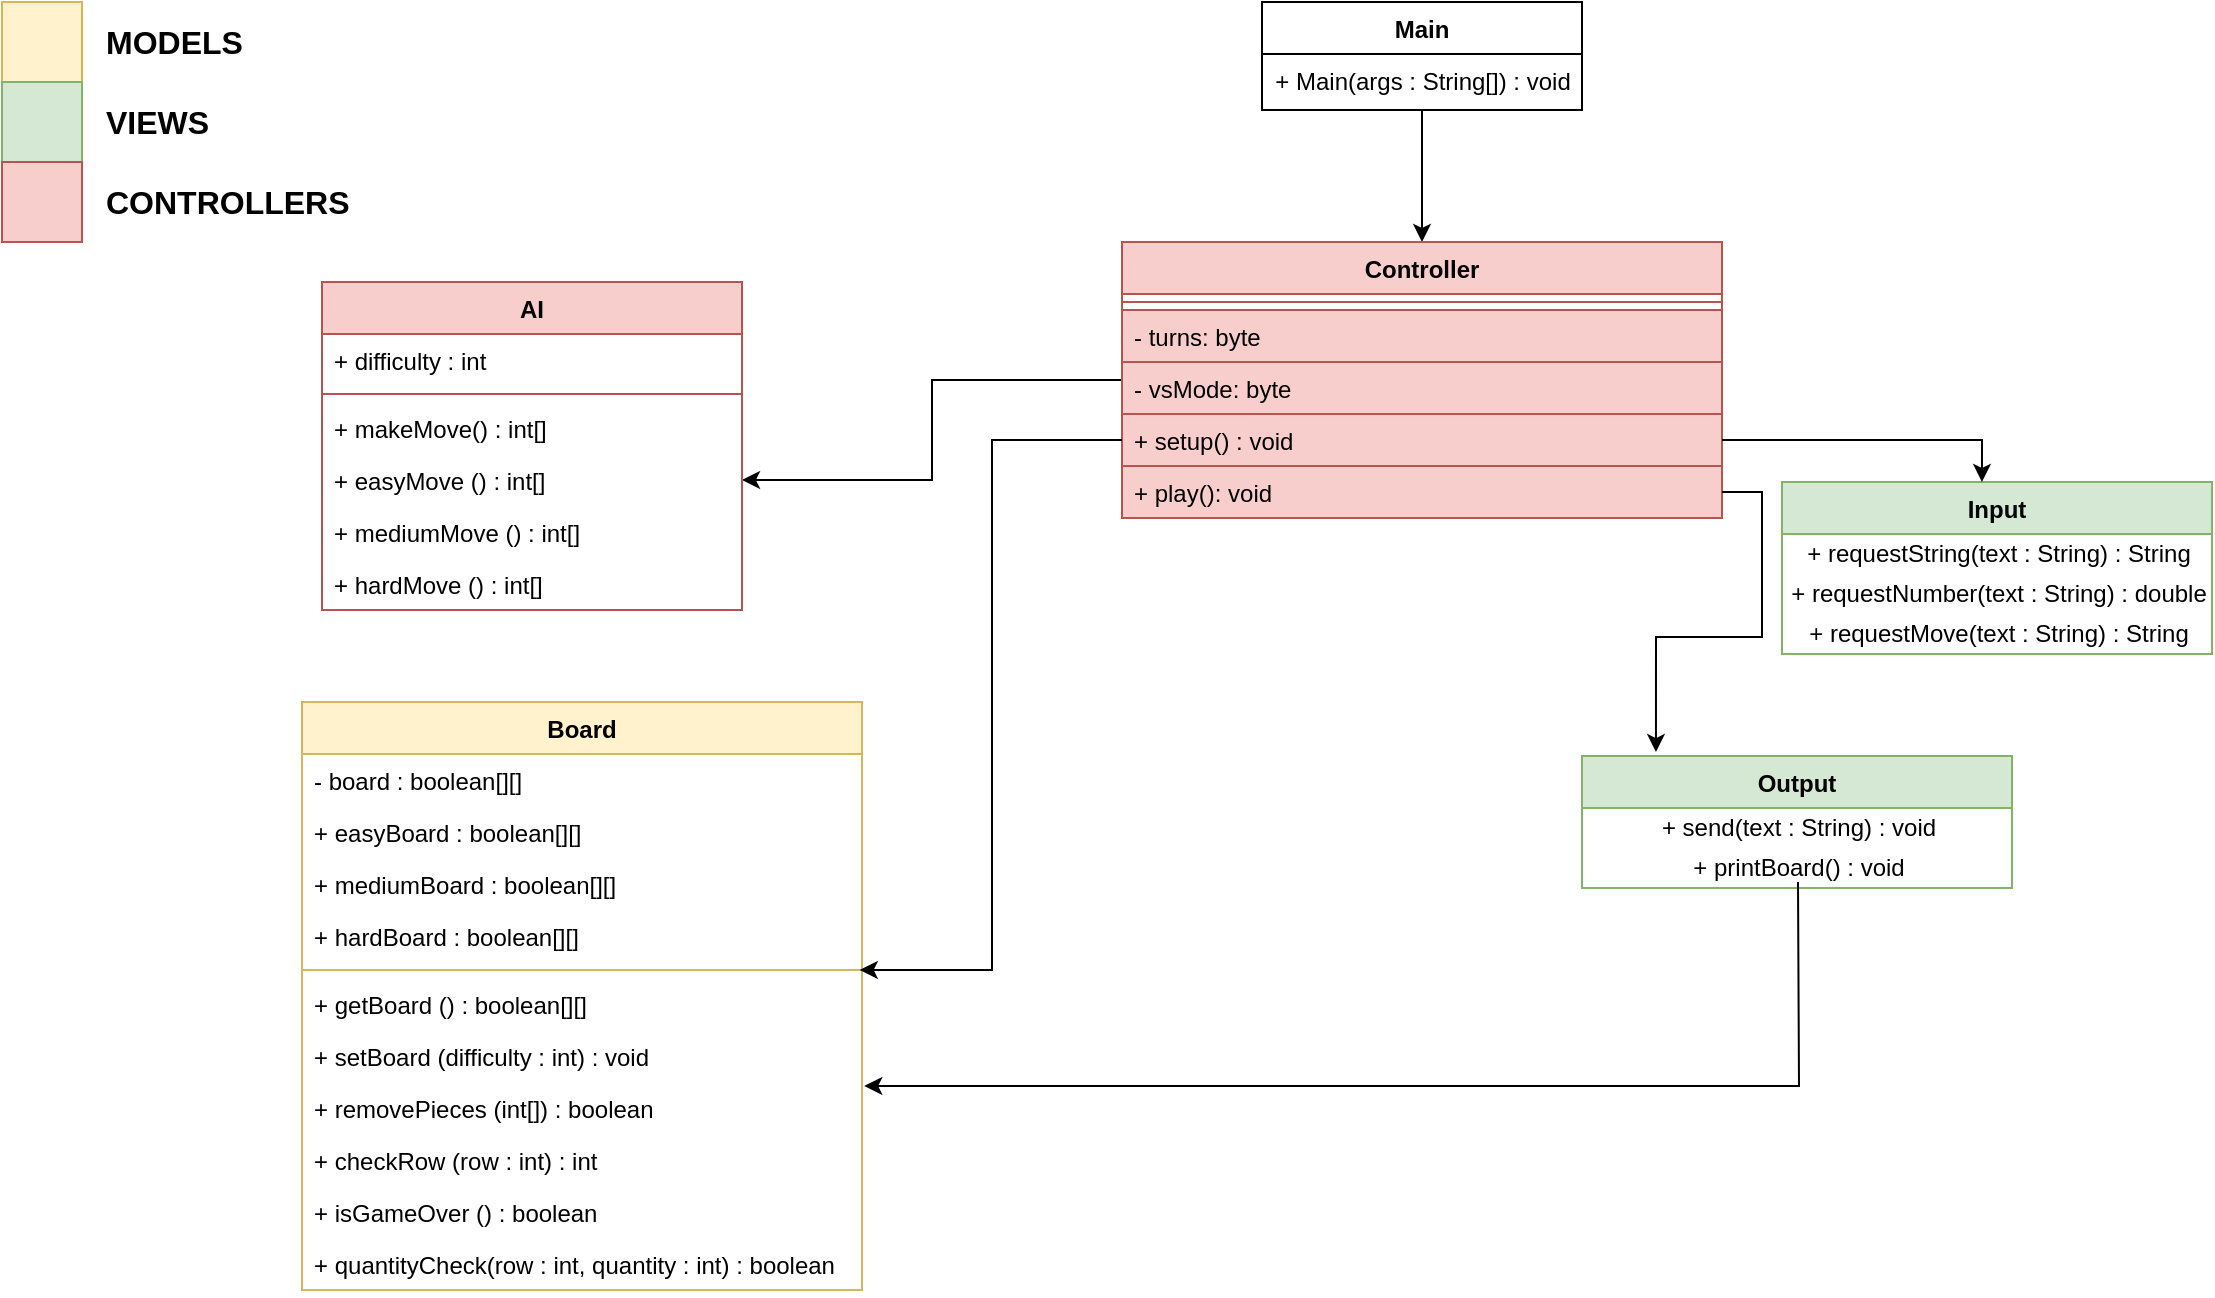 <mxfile version="14.2.6" type="github">
  <diagram id="pWFZoJegDxwp1GIt3hyY" name="Page-1">
    <mxGraphModel dx="1422" dy="800" grid="1" gridSize="10" guides="1" tooltips="1" connect="1" arrows="1" fold="1" page="1" pageScale="1" pageWidth="1600" pageHeight="900" math="0" shadow="0">
      <root>
        <mxCell id="0" />
        <mxCell id="1" parent="0" />
        <mxCell id="A1Wu_YWmdqcW-C_5wV94-1" value="" style="rounded=0;whiteSpace=wrap;html=1;fillColor=#fff2cc;strokeColor=#d6b656;" parent="1" vertex="1">
          <mxGeometry x="40" y="40" width="40" height="40" as="geometry" />
        </mxCell>
        <mxCell id="A1Wu_YWmdqcW-C_5wV94-3" value="&lt;div&gt;&lt;b&gt;&lt;font style=&quot;font-size: 16px&quot;&gt;MODELS&lt;/font&gt;&lt;/b&gt;&lt;/div&gt;" style="text;html=1;strokeColor=none;fillColor=none;align=left;verticalAlign=middle;whiteSpace=wrap;rounded=0;" parent="1" vertex="1">
          <mxGeometry x="90" y="45" width="40" height="30" as="geometry" />
        </mxCell>
        <mxCell id="A1Wu_YWmdqcW-C_5wV94-15" value="" style="rounded=0;whiteSpace=wrap;html=1;fillColor=#d5e8d4;strokeColor=#82b366;" parent="1" vertex="1">
          <mxGeometry x="40" y="80" width="40" height="40" as="geometry" />
        </mxCell>
        <mxCell id="zS-g0ZhtimNW-YeYxml8-1" style="edgeStyle=orthogonalEdgeStyle;rounded=0;orthogonalLoop=1;jettySize=auto;html=1;" parent="1" source="D3gTaqkecf6DyPZ493wq-1" target="19lG_uVeL97vFgO-0xfy-1" edge="1">
          <mxGeometry relative="1" as="geometry" />
        </mxCell>
        <mxCell id="D3gTaqkecf6DyPZ493wq-1" value="Main" style="swimlane;fontStyle=1;align=center;verticalAlign=top;childLayout=stackLayout;horizontal=1;startSize=26;horizontalStack=0;resizeParent=1;resizeParentMax=0;resizeLast=0;collapsible=1;marginBottom=0;" parent="1" vertex="1">
          <mxGeometry x="670" y="40" width="160" height="54" as="geometry" />
        </mxCell>
        <mxCell id="D3gTaqkecf6DyPZ493wq-23" value="" style="rounded=0;whiteSpace=wrap;html=1;fillColor=#f8cecc;strokeColor=#b85450;" parent="1" vertex="1">
          <mxGeometry x="40" y="120" width="40" height="40" as="geometry" />
        </mxCell>
        <mxCell id="D3gTaqkecf6DyPZ493wq-24" value="&lt;div&gt;&lt;b&gt;&lt;font style=&quot;font-size: 16px&quot;&gt;CONTROLLERS&lt;/font&gt;&lt;/b&gt;&lt;/div&gt;" style="text;html=1;strokeColor=none;fillColor=none;align=left;verticalAlign=middle;whiteSpace=wrap;rounded=0;" parent="1" vertex="1">
          <mxGeometry x="90" y="125" width="40" height="30" as="geometry" />
        </mxCell>
        <mxCell id="D3gTaqkecf6DyPZ493wq-30" value="&lt;div&gt;&lt;b&gt;&lt;font style=&quot;font-size: 16px&quot;&gt;VIEWS&lt;/font&gt;&lt;/b&gt;&lt;/div&gt;" style="text;html=1;strokeColor=none;fillColor=none;align=left;verticalAlign=middle;whiteSpace=wrap;rounded=0;" parent="1" vertex="1">
          <mxGeometry x="90" y="85" width="40" height="30" as="geometry" />
        </mxCell>
        <mxCell id="D3gTaqkecf6DyPZ493wq-68" value="+ Main(args : String[]) : void&lt;br&gt;" style="text;html=1;align=center;verticalAlign=middle;resizable=0;points=[];autosize=1;" parent="1" vertex="1">
          <mxGeometry x="670" y="70" width="160" height="20" as="geometry" />
        </mxCell>
        <mxCell id="D3gTaqkecf6DyPZ493wq-71" value="Input" style="swimlane;fontStyle=1;align=center;verticalAlign=top;childLayout=stackLayout;horizontal=1;startSize=26;horizontalStack=0;resizeParent=1;resizeParentMax=0;resizeLast=0;collapsible=1;marginBottom=0;fillColor=#d5e8d4;strokeColor=#82b366;" parent="1" vertex="1">
          <mxGeometry x="930" y="280" width="215" height="86" as="geometry" />
        </mxCell>
        <mxCell id="D3gTaqkecf6DyPZ493wq-73" value="+ requestString(text : String) : String" style="text;html=1;align=center;verticalAlign=middle;resizable=0;points=[];autosize=1;" parent="D3gTaqkecf6DyPZ493wq-71" vertex="1">
          <mxGeometry y="26" width="215" height="20" as="geometry" />
        </mxCell>
        <mxCell id="D3gTaqkecf6DyPZ493wq-74" value="+ requestNumber(text : String) : double" style="text;html=1;align=center;verticalAlign=middle;resizable=0;points=[];autosize=1;" parent="D3gTaqkecf6DyPZ493wq-71" vertex="1">
          <mxGeometry y="46" width="215" height="20" as="geometry" />
        </mxCell>
        <mxCell id="D3gTaqkecf6DyPZ493wq-75" value="+ requestMove(text : String) : String" style="text;html=1;align=center;verticalAlign=middle;resizable=0;points=[];autosize=1;" parent="D3gTaqkecf6DyPZ493wq-71" vertex="1">
          <mxGeometry y="66" width="215" height="20" as="geometry" />
        </mxCell>
        <mxCell id="D3gTaqkecf6DyPZ493wq-77" value="Output" style="swimlane;fontStyle=1;align=center;verticalAlign=top;childLayout=stackLayout;horizontal=1;startSize=26;horizontalStack=0;resizeParent=1;resizeParentMax=0;resizeLast=0;collapsible=1;marginBottom=0;fillColor=#d5e8d4;strokeColor=#82b366;" parent="1" vertex="1">
          <mxGeometry x="830" y="417" width="215" height="66" as="geometry" />
        </mxCell>
        <mxCell id="D3gTaqkecf6DyPZ493wq-78" value="+ send(text : String) : void" style="text;html=1;align=center;verticalAlign=middle;resizable=0;points=[];autosize=1;" parent="D3gTaqkecf6DyPZ493wq-77" vertex="1">
          <mxGeometry y="26" width="215" height="20" as="geometry" />
        </mxCell>
        <mxCell id="D3gTaqkecf6DyPZ493wq-79" value="+ printBoard() : void" style="text;html=1;align=center;verticalAlign=middle;resizable=0;points=[];autosize=1;" parent="D3gTaqkecf6DyPZ493wq-77" vertex="1">
          <mxGeometry y="46" width="215" height="20" as="geometry" />
        </mxCell>
        <mxCell id="leBgiV_H-BsiMfdqfHPN-2" style="edgeStyle=orthogonalEdgeStyle;rounded=0;orthogonalLoop=1;jettySize=auto;html=1;exitX=0;exitY=0.5;exitDx=0;exitDy=0;entryX=1;entryY=0.5;entryDx=0;entryDy=0;" edge="1" parent="1" source="19lG_uVeL97vFgO-0xfy-1" target="leBgiV_H-BsiMfdqfHPN-1">
          <mxGeometry relative="1" as="geometry" />
        </mxCell>
        <mxCell id="19lG_uVeL97vFgO-0xfy-1" value="Controller" style="swimlane;fontStyle=1;align=center;verticalAlign=top;childLayout=stackLayout;horizontal=1;startSize=26;horizontalStack=0;resizeParent=1;resizeParentMax=0;resizeLast=0;collapsible=1;marginBottom=0;fillColor=#f8cecc;strokeColor=#b85450;" parent="1" vertex="1">
          <mxGeometry x="600" y="160" width="300" height="138" as="geometry" />
        </mxCell>
        <mxCell id="19lG_uVeL97vFgO-0xfy-3" value="" style="line;strokeWidth=1;fillColor=#f8cecc;align=left;verticalAlign=middle;spacingTop=-1;spacingLeft=3;spacingRight=3;rotatable=0;labelPosition=right;points=[];portConstraint=eastwest;strokeColor=#b85450;" parent="19lG_uVeL97vFgO-0xfy-1" vertex="1">
          <mxGeometry y="26" width="300" height="8" as="geometry" />
        </mxCell>
        <mxCell id="19lG_uVeL97vFgO-0xfy-13" value="- turns: byte" style="text;strokeColor=#b85450;fillColor=#f8cecc;align=left;verticalAlign=top;spacingLeft=4;spacingRight=4;overflow=hidden;rotatable=0;points=[[0,0.5],[1,0.5]];portConstraint=eastwest;" parent="19lG_uVeL97vFgO-0xfy-1" vertex="1">
          <mxGeometry y="34" width="300" height="26" as="geometry" />
        </mxCell>
        <mxCell id="leBgiV_H-BsiMfdqfHPN-4" value="- vsMode: byte" style="text;strokeColor=#b85450;fillColor=#f8cecc;align=left;verticalAlign=top;spacingLeft=4;spacingRight=4;overflow=hidden;rotatable=0;points=[[0,0.5],[1,0.5]];portConstraint=eastwest;" vertex="1" parent="19lG_uVeL97vFgO-0xfy-1">
          <mxGeometry y="60" width="300" height="26" as="geometry" />
        </mxCell>
        <mxCell id="19lG_uVeL97vFgO-0xfy-11" value="+ setup() : void" style="text;strokeColor=#b85450;fillColor=#f8cecc;align=left;verticalAlign=top;spacingLeft=4;spacingRight=4;overflow=hidden;rotatable=0;points=[[0,0.5],[1,0.5]];portConstraint=eastwest;" parent="19lG_uVeL97vFgO-0xfy-1" vertex="1">
          <mxGeometry y="86" width="300" height="26" as="geometry" />
        </mxCell>
        <mxCell id="19lG_uVeL97vFgO-0xfy-7" value="+ play(): void" style="text;strokeColor=#b85450;fillColor=#f8cecc;align=left;verticalAlign=top;spacingLeft=4;spacingRight=4;overflow=hidden;rotatable=0;points=[[0,0.5],[1,0.5]];portConstraint=eastwest;" parent="19lG_uVeL97vFgO-0xfy-1" vertex="1">
          <mxGeometry y="112" width="300" height="26" as="geometry" />
        </mxCell>
        <mxCell id="AEPX8QQKVouvDzYkh4Kp-5" value="Board" style="swimlane;fontStyle=1;align=center;verticalAlign=top;childLayout=stackLayout;horizontal=1;startSize=26;horizontalStack=0;resizeParent=1;resizeParentMax=0;resizeLast=0;collapsible=1;marginBottom=0;fillColor=#fff2cc;strokeColor=#d6b656;" parent="1" vertex="1">
          <mxGeometry x="190" y="390" width="280" height="294" as="geometry" />
        </mxCell>
        <mxCell id="C1mRVRBlN4i9p-vz0eFi-1" value="- board : boolean[][]" style="text;strokeColor=none;fillColor=none;align=left;verticalAlign=top;spacingLeft=4;spacingRight=4;overflow=hidden;rotatable=0;points=[[0,0.5],[1,0.5]];portConstraint=eastwest;" parent="AEPX8QQKVouvDzYkh4Kp-5" vertex="1">
          <mxGeometry y="26" width="280" height="26" as="geometry" />
        </mxCell>
        <mxCell id="AEPX8QQKVouvDzYkh4Kp-9" value="+ easyBoard : boolean[][]" style="text;strokeColor=none;fillColor=none;align=left;verticalAlign=top;spacingLeft=4;spacingRight=4;overflow=hidden;rotatable=0;points=[[0,0.5],[1,0.5]];portConstraint=eastwest;" parent="AEPX8QQKVouvDzYkh4Kp-5" vertex="1">
          <mxGeometry y="52" width="280" height="26" as="geometry" />
        </mxCell>
        <mxCell id="AEPX8QQKVouvDzYkh4Kp-11" value="+ mediumBoard : boolean[][]" style="text;strokeColor=none;fillColor=none;align=left;verticalAlign=top;spacingLeft=4;spacingRight=4;overflow=hidden;rotatable=0;points=[[0,0.5],[1,0.5]];portConstraint=eastwest;" parent="AEPX8QQKVouvDzYkh4Kp-5" vertex="1">
          <mxGeometry y="78" width="280" height="26" as="geometry" />
        </mxCell>
        <mxCell id="AEPX8QQKVouvDzYkh4Kp-12" value="+ hardBoard : boolean[][]" style="text;strokeColor=none;fillColor=none;align=left;verticalAlign=top;spacingLeft=4;spacingRight=4;overflow=hidden;rotatable=0;points=[[0,0.5],[1,0.5]];portConstraint=eastwest;" parent="AEPX8QQKVouvDzYkh4Kp-5" vertex="1">
          <mxGeometry y="104" width="280" height="26" as="geometry" />
        </mxCell>
        <mxCell id="AEPX8QQKVouvDzYkh4Kp-7" value="" style="line;strokeWidth=1;fillColor=#fff2cc;align=left;verticalAlign=middle;spacingTop=-1;spacingLeft=3;spacingRight=3;rotatable=0;labelPosition=right;points=[];portConstraint=eastwest;strokeColor=#d6b656;" parent="AEPX8QQKVouvDzYkh4Kp-5" vertex="1">
          <mxGeometry y="130" width="280" height="8" as="geometry" />
        </mxCell>
        <mxCell id="C1mRVRBlN4i9p-vz0eFi-2" value="+ getBoard () : boolean[][]" style="text;fillColor=none;align=left;verticalAlign=top;spacingLeft=4;spacingRight=4;overflow=hidden;rotatable=0;points=[[0,0.5],[1,0.5]];portConstraint=eastwest;" parent="AEPX8QQKVouvDzYkh4Kp-5" vertex="1">
          <mxGeometry y="138" width="280" height="26" as="geometry" />
        </mxCell>
        <mxCell id="C1mRVRBlN4i9p-vz0eFi-3" value="+ setBoard (difficulty : int) : void" style="text;fillColor=none;align=left;verticalAlign=top;spacingLeft=4;spacingRight=4;overflow=hidden;rotatable=0;points=[[0,0.5],[1,0.5]];portConstraint=eastwest;" parent="AEPX8QQKVouvDzYkh4Kp-5" vertex="1">
          <mxGeometry y="164" width="280" height="26" as="geometry" />
        </mxCell>
        <mxCell id="C1mRVRBlN4i9p-vz0eFi-4" value="+ removePieces (int[]) : boolean" style="text;fillColor=none;align=left;verticalAlign=top;spacingLeft=4;spacingRight=4;overflow=hidden;rotatable=0;points=[[0,0.5],[1,0.5]];portConstraint=eastwest;" parent="AEPX8QQKVouvDzYkh4Kp-5" vertex="1">
          <mxGeometry y="190" width="280" height="26" as="geometry" />
        </mxCell>
        <mxCell id="9i2cDJY0z38_TuPA4WnP-1" value="+ checkRow (row : int) : int" style="text;fillColor=none;align=left;verticalAlign=top;spacingLeft=4;spacingRight=4;overflow=hidden;rotatable=0;points=[[0,0.5],[1,0.5]];portConstraint=eastwest;" parent="AEPX8QQKVouvDzYkh4Kp-5" vertex="1">
          <mxGeometry y="216" width="280" height="26" as="geometry" />
        </mxCell>
        <mxCell id="leBgiV_H-BsiMfdqfHPN-5" value="+ isGameOver () : boolean" style="text;fillColor=none;align=left;verticalAlign=top;spacingLeft=4;spacingRight=4;overflow=hidden;rotatable=0;points=[[0,0.5],[1,0.5]];portConstraint=eastwest;" vertex="1" parent="AEPX8QQKVouvDzYkh4Kp-5">
          <mxGeometry y="242" width="280" height="26" as="geometry" />
        </mxCell>
        <mxCell id="leBgiV_H-BsiMfdqfHPN-6" value="+ quantityCheck(row : int, quantity : int) : boolean" style="text;fillColor=none;align=left;verticalAlign=top;spacingLeft=4;spacingRight=4;overflow=hidden;rotatable=0;points=[[0,0.5],[1,0.5]];portConstraint=eastwest;" vertex="1" parent="AEPX8QQKVouvDzYkh4Kp-5">
          <mxGeometry y="268" width="280" height="26" as="geometry" />
        </mxCell>
        <mxCell id="zS-g0ZhtimNW-YeYxml8-3" style="edgeStyle=orthogonalEdgeStyle;rounded=0;orthogonalLoop=1;jettySize=auto;html=1;entryX=0.996;entryY=-0.154;entryDx=0;entryDy=0;entryPerimeter=0;" parent="1" source="19lG_uVeL97vFgO-0xfy-11" target="C1mRVRBlN4i9p-vz0eFi-2" edge="1">
          <mxGeometry relative="1" as="geometry" />
        </mxCell>
        <mxCell id="zS-g0ZhtimNW-YeYxml8-4" style="edgeStyle=orthogonalEdgeStyle;rounded=0;orthogonalLoop=1;jettySize=auto;html=1;entryX=0.465;entryY=0;entryDx=0;entryDy=0;entryPerimeter=0;" parent="1" source="19lG_uVeL97vFgO-0xfy-11" target="D3gTaqkecf6DyPZ493wq-71" edge="1">
          <mxGeometry relative="1" as="geometry" />
        </mxCell>
        <mxCell id="zS-g0ZhtimNW-YeYxml8-5" style="edgeStyle=orthogonalEdgeStyle;rounded=0;orthogonalLoop=1;jettySize=auto;html=1;entryX=0.172;entryY=-0.03;entryDx=0;entryDy=0;entryPerimeter=0;" parent="1" source="19lG_uVeL97vFgO-0xfy-7" target="D3gTaqkecf6DyPZ493wq-77" edge="1">
          <mxGeometry relative="1" as="geometry">
            <mxPoint x="900" y="420" as="targetPoint" />
          </mxGeometry>
        </mxCell>
        <mxCell id="zS-g0ZhtimNW-YeYxml8-6" style="edgeStyle=orthogonalEdgeStyle;rounded=0;orthogonalLoop=1;jettySize=auto;html=1;entryX=1.004;entryY=0.077;entryDx=0;entryDy=0;entryPerimeter=0;" parent="1" target="C1mRVRBlN4i9p-vz0eFi-4" edge="1">
          <mxGeometry relative="1" as="geometry">
            <mxPoint x="938" y="480" as="sourcePoint" />
          </mxGeometry>
        </mxCell>
        <mxCell id="9i2cDJY0z38_TuPA4WnP-4" value="AI" style="swimlane;fontStyle=1;align=center;verticalAlign=top;childLayout=stackLayout;horizontal=1;startSize=26;horizontalStack=0;resizeParent=1;resizeParentMax=0;resizeLast=0;collapsible=1;marginBottom=0;fillColor=#f8cecc;strokeColor=#b85450;" parent="1" vertex="1">
          <mxGeometry x="200" y="180" width="210" height="164" as="geometry" />
        </mxCell>
        <mxCell id="9i2cDJY0z38_TuPA4WnP-5" value="+ difficulty : int" style="text;strokeColor=none;fillColor=none;align=left;verticalAlign=top;spacingLeft=4;spacingRight=4;overflow=hidden;rotatable=0;points=[[0,0.5],[1,0.5]];portConstraint=eastwest;" parent="9i2cDJY0z38_TuPA4WnP-4" vertex="1">
          <mxGeometry y="26" width="210" height="26" as="geometry" />
        </mxCell>
        <mxCell id="9i2cDJY0z38_TuPA4WnP-6" value="" style="line;strokeWidth=1;fillColor=#f8cecc;align=left;verticalAlign=middle;spacingTop=-1;spacingLeft=3;spacingRight=3;rotatable=0;labelPosition=right;points=[];portConstraint=eastwest;strokeColor=#b85450;" parent="9i2cDJY0z38_TuPA4WnP-4" vertex="1">
          <mxGeometry y="52" width="210" height="8" as="geometry" />
        </mxCell>
        <mxCell id="9i2cDJY0z38_TuPA4WnP-7" value="+ makeMove() : int[]" style="text;strokeColor=none;fillColor=none;align=left;verticalAlign=top;spacingLeft=4;spacingRight=4;overflow=hidden;rotatable=0;points=[[0,0.5],[1,0.5]];portConstraint=eastwest;" parent="9i2cDJY0z38_TuPA4WnP-4" vertex="1">
          <mxGeometry y="60" width="210" height="26" as="geometry" />
        </mxCell>
        <mxCell id="leBgiV_H-BsiMfdqfHPN-1" value="+ easyMove () : int[]" style="text;strokeColor=none;fillColor=none;align=left;verticalAlign=top;spacingLeft=4;spacingRight=4;overflow=hidden;rotatable=0;points=[[0,0.5],[1,0.5]];portConstraint=eastwest;" vertex="1" parent="9i2cDJY0z38_TuPA4WnP-4">
          <mxGeometry y="86" width="210" height="26" as="geometry" />
        </mxCell>
        <mxCell id="9i2cDJY0z38_TuPA4WnP-8" value="+ mediumMove () : int[]" style="text;strokeColor=none;fillColor=none;align=left;verticalAlign=top;spacingLeft=4;spacingRight=4;overflow=hidden;rotatable=0;points=[[0,0.5],[1,0.5]];portConstraint=eastwest;" parent="9i2cDJY0z38_TuPA4WnP-4" vertex="1">
          <mxGeometry y="112" width="210" height="26" as="geometry" />
        </mxCell>
        <mxCell id="9i2cDJY0z38_TuPA4WnP-9" value="+ hardMove () : int[]" style="text;strokeColor=none;fillColor=none;align=left;verticalAlign=top;spacingLeft=4;spacingRight=4;overflow=hidden;rotatable=0;points=[[0,0.5],[1,0.5]];portConstraint=eastwest;" parent="9i2cDJY0z38_TuPA4WnP-4" vertex="1">
          <mxGeometry y="138" width="210" height="26" as="geometry" />
        </mxCell>
      </root>
    </mxGraphModel>
  </diagram>
</mxfile>
